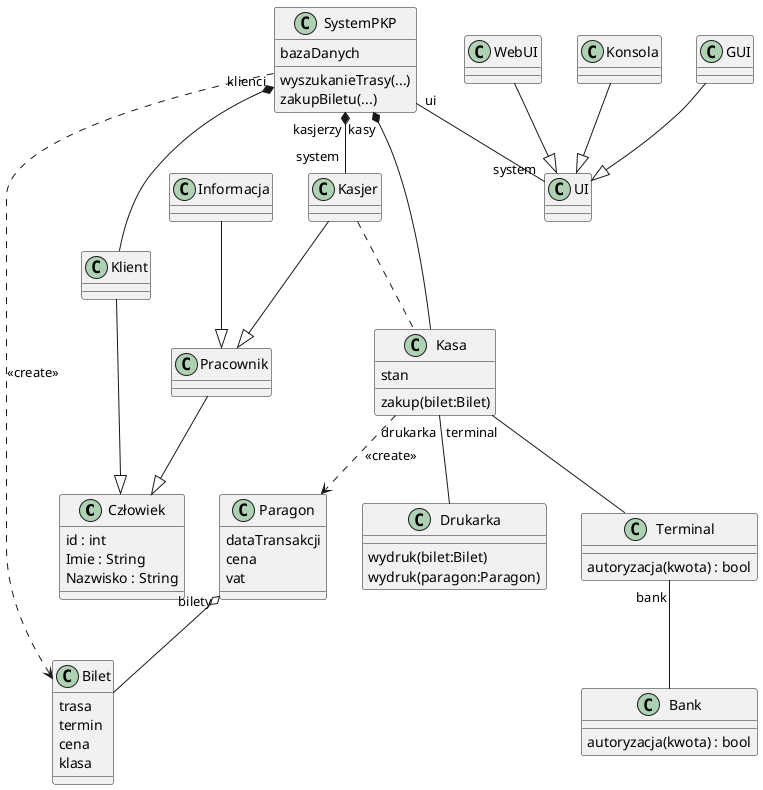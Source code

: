 @startuml

class Człowiek{
    id : int
    Imie : String
    Nazwisko : String
}

class Klient{
    
}

class Kasjer{}

class Informacja{}

class Pracownik{
}

class Bank{
    autoryzacja(kwota) : bool
}

class Bilet{
    trasa 
    termin 
    cena 
    klasa 
}

class Paragon{
    'bilet : Bilet
    dataTransakcji
    cena
    vat 
}

class Kasa{
    stan
    zakup(bilet:Bilet)
}
class Drukarka{
    wydruk(bilet:Bilet)
    wydruk(paragon:Paragon)
}

class Terminal {
    autoryzacja(kwota) : bool
}

class SystemPKP{
    bazaDanych
    wyszukanieTrasy(...)
    zakupBiletu(...)
}

class UI {}
class Konsola{}
class GUI {}
class WebUI {}

Kasjer --|> Pracownik
Informacja --|> Pracownik
Klient --|> Człowiek
Pracownik --|> Człowiek
GUI --|> UI
Konsola --|> UI
WebUI --|> UI


Paragon "bilety" o-- Bilet
Kasa "drukarka" -- Drukarka
Kasjer  ..  Kasa  
'relacja 1 do 1 ale nie ma pola kasjer w kasie i vice versa, relacja kontrolowana przez SystemPKP
Kasa "terminal" -- Terminal
Kasa ..> Paragon :<<create>>
SystemPKP ..> Bilet :<<create>>
Terminal "bank" -- Bank


SystemPKP "ui" -- "system" UI
SystemPKP "kasjerzy" *-- "system" Kasjer
SystemPKP "kasy" *-- Kasa
SystemPKP "klienci" *-- Klient

' *-- kompozycja 
' o-- agregacja
@enduml